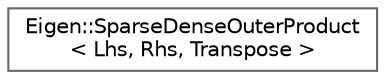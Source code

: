 digraph "Graphical Class Hierarchy"
{
 // LATEX_PDF_SIZE
  bgcolor="transparent";
  edge [fontname=Helvetica,fontsize=10,labelfontname=Helvetica,labelfontsize=10];
  node [fontname=Helvetica,fontsize=10,shape=box,height=0.2,width=0.4];
  rankdir="LR";
  Node0 [id="Node000000",label="Eigen::SparseDenseOuterProduct\l\< Lhs, Rhs, Transpose \>",height=0.2,width=0.4,color="grey40", fillcolor="white", style="filled",URL="$classEigen_1_1SparseDenseOuterProduct.html",tooltip=" "];
}
